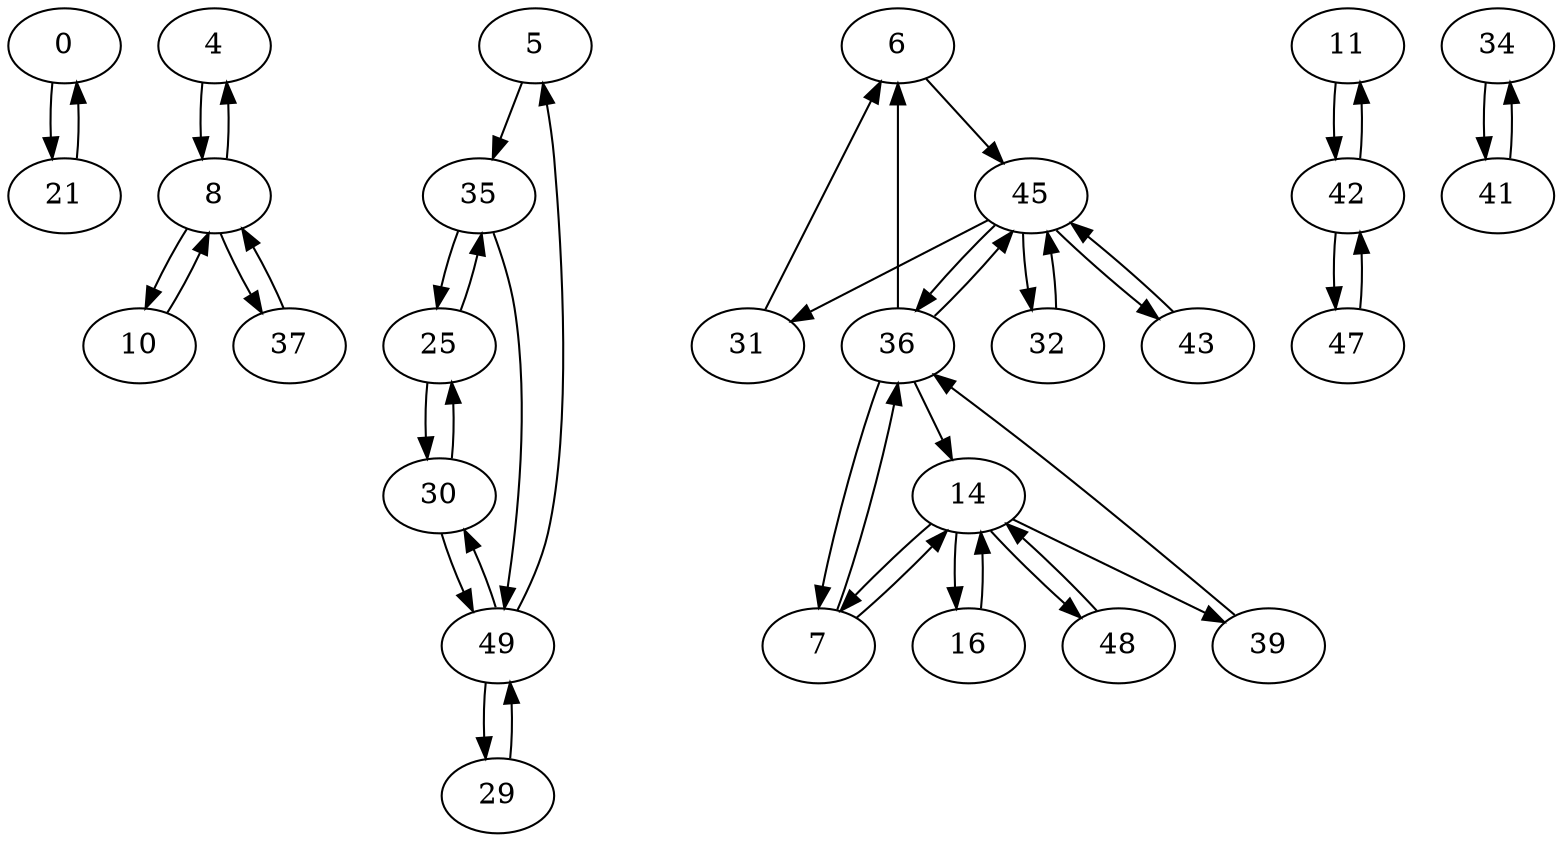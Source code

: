 digraph G {
  0 -> 21;
  4 -> 8;
  5 -> 35;
  6 -> 45;
  7 -> 14;
  7 -> 36;
  8 -> 4;
  8 -> 10;
  8 -> 37;
  10 -> 8;
  11 -> 42;
  14 -> 7;
  14 -> 16;
  14 -> 39;
  14 -> 48;
  16 -> 14;
  21 -> 0;
  25 -> 30;
  25 -> 35;
  29 -> 49;
  30 -> 25;
  30 -> 49;
  31 -> 6;
  32 -> 45;
  34 -> 41;
  35 -> 25;
  35 -> 49;
  36 -> 6;
  36 -> 7;
  36 -> 14;
  36 -> 45;
  37 -> 8;
  39 -> 36;
  41 -> 34;
  42 -> 11;
  42 -> 47;
  43 -> 45;
  45 -> 31;
  45 -> 32;
  45 -> 36;
  45 -> 43;
  47 -> 42;
  48 -> 14;
  49 -> 5;
  49 -> 29;
  49 -> 30;
}